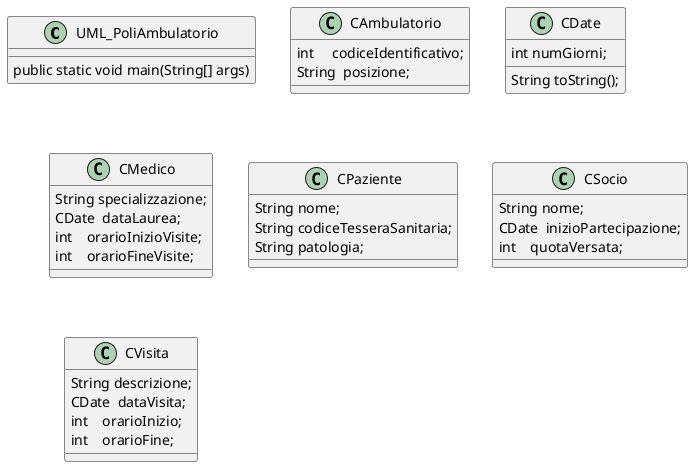 @startuml

class UML_PoliAmbulatorio {
    public static void main(String[] args)
}

class CAmbulatorio  {
    int     codiceIdentificativo;
    String  posizione;
}
class CDate {
    int numGiorni;    
    String toString();
}
class CMedico {
    String specializzazione;
    CDate  dataLaurea;  
    int    orarioInizioVisite;
    int    orarioFineVisite;
}
class CPaziente {
    String nome;
    String codiceTesseraSanitaria;
    String patologia;  
}
class CSocio {
    String nome;
    CDate  inizioPartecipazione;
    int    quotaVersata;
}
class CVisita {
    String descrizione;
    CDate  dataVisita;
    int    orarioInizio;
    int    orarioFine;
}


@enduml